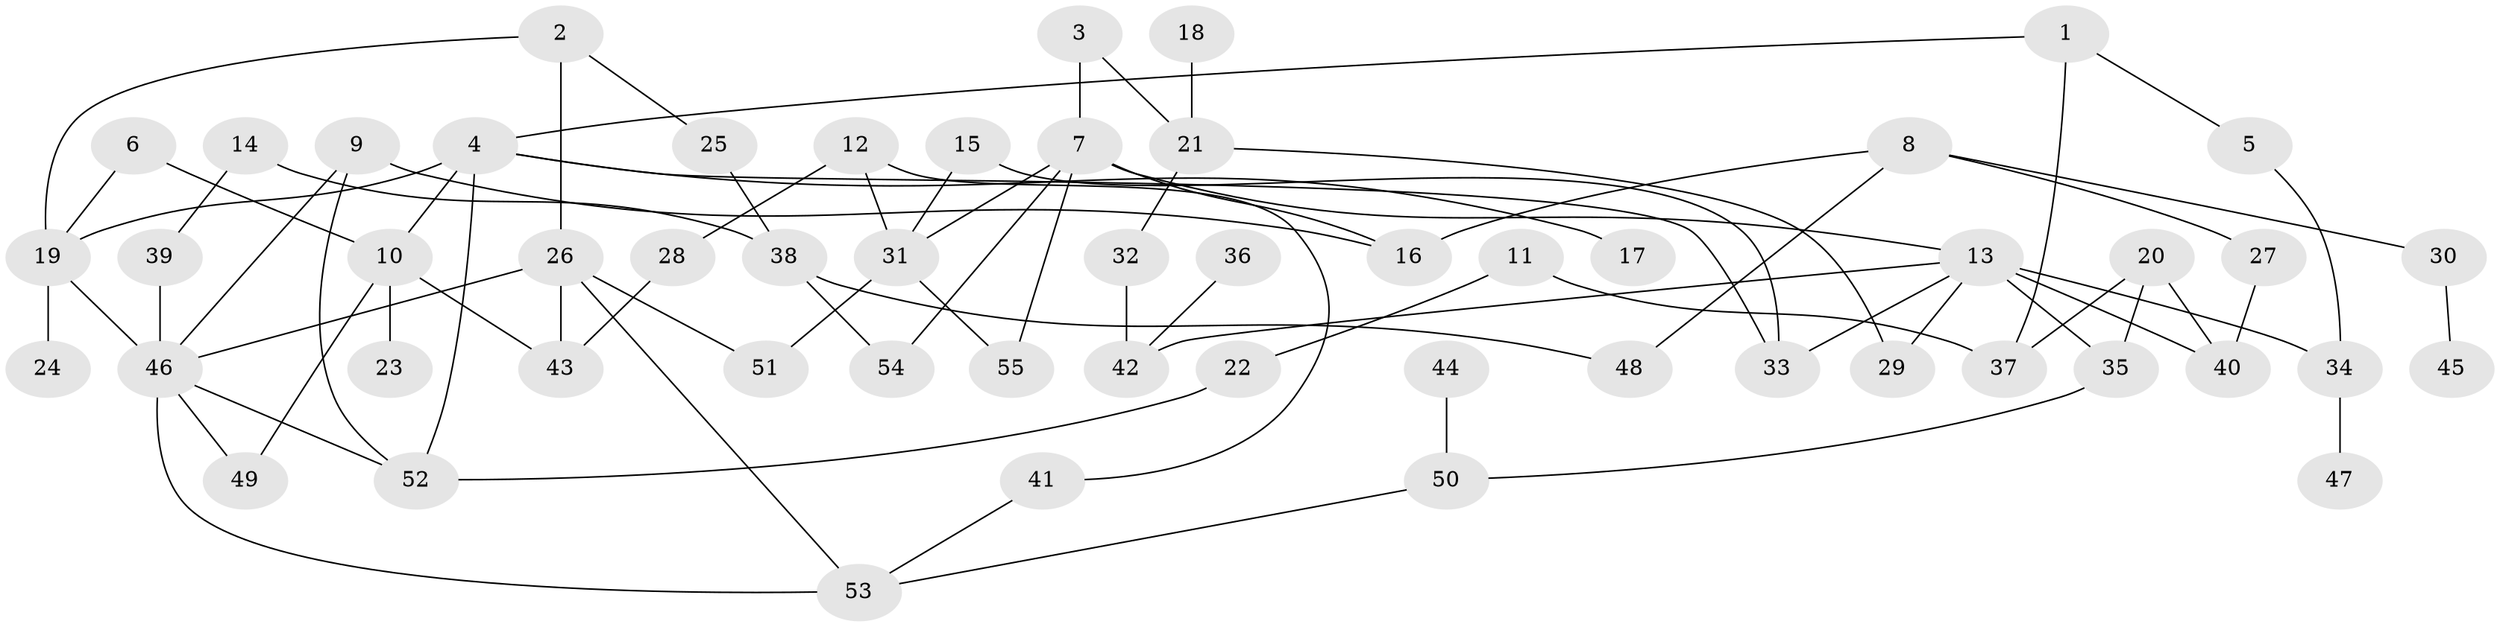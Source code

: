 // original degree distribution, {7: 0.02727272727272727, 3: 0.19090909090909092, 2: 0.36363636363636365, 5: 0.03636363636363636, 6: 0.00909090909090909, 8: 0.01818181818181818, 1: 0.2909090909090909, 4: 0.06363636363636363}
// Generated by graph-tools (version 1.1) at 2025/36/03/04/25 23:36:11]
// undirected, 55 vertices, 78 edges
graph export_dot {
  node [color=gray90,style=filled];
  1;
  2;
  3;
  4;
  5;
  6;
  7;
  8;
  9;
  10;
  11;
  12;
  13;
  14;
  15;
  16;
  17;
  18;
  19;
  20;
  21;
  22;
  23;
  24;
  25;
  26;
  27;
  28;
  29;
  30;
  31;
  32;
  33;
  34;
  35;
  36;
  37;
  38;
  39;
  40;
  41;
  42;
  43;
  44;
  45;
  46;
  47;
  48;
  49;
  50;
  51;
  52;
  53;
  54;
  55;
  1 -- 4 [weight=1.0];
  1 -- 5 [weight=1.0];
  1 -- 37 [weight=1.0];
  2 -- 19 [weight=1.0];
  2 -- 25 [weight=1.0];
  2 -- 26 [weight=1.0];
  3 -- 7 [weight=1.0];
  3 -- 21 [weight=1.0];
  4 -- 10 [weight=1.0];
  4 -- 17 [weight=1.0];
  4 -- 19 [weight=1.0];
  4 -- 33 [weight=1.0];
  4 -- 52 [weight=1.0];
  5 -- 34 [weight=1.0];
  6 -- 10 [weight=1.0];
  6 -- 19 [weight=1.0];
  7 -- 13 [weight=1.0];
  7 -- 16 [weight=1.0];
  7 -- 31 [weight=1.0];
  7 -- 54 [weight=1.0];
  7 -- 55 [weight=1.0];
  8 -- 16 [weight=1.0];
  8 -- 27 [weight=1.0];
  8 -- 30 [weight=1.0];
  8 -- 48 [weight=1.0];
  9 -- 16 [weight=1.0];
  9 -- 46 [weight=1.0];
  9 -- 52 [weight=1.0];
  10 -- 23 [weight=1.0];
  10 -- 43 [weight=1.0];
  10 -- 49 [weight=1.0];
  11 -- 22 [weight=1.0];
  11 -- 37 [weight=1.0];
  12 -- 28 [weight=1.0];
  12 -- 31 [weight=1.0];
  12 -- 41 [weight=1.0];
  13 -- 29 [weight=1.0];
  13 -- 33 [weight=1.0];
  13 -- 34 [weight=1.0];
  13 -- 35 [weight=1.0];
  13 -- 40 [weight=1.0];
  13 -- 42 [weight=1.0];
  14 -- 38 [weight=1.0];
  14 -- 39 [weight=1.0];
  15 -- 31 [weight=1.0];
  15 -- 33 [weight=1.0];
  18 -- 21 [weight=1.0];
  19 -- 24 [weight=1.0];
  19 -- 46 [weight=1.0];
  20 -- 35 [weight=1.0];
  20 -- 37 [weight=1.0];
  20 -- 40 [weight=1.0];
  21 -- 29 [weight=1.0];
  21 -- 32 [weight=1.0];
  22 -- 52 [weight=1.0];
  25 -- 38 [weight=1.0];
  26 -- 43 [weight=1.0];
  26 -- 46 [weight=1.0];
  26 -- 51 [weight=1.0];
  26 -- 53 [weight=1.0];
  27 -- 40 [weight=1.0];
  28 -- 43 [weight=1.0];
  30 -- 45 [weight=1.0];
  31 -- 51 [weight=1.0];
  31 -- 55 [weight=1.0];
  32 -- 42 [weight=1.0];
  34 -- 47 [weight=1.0];
  35 -- 50 [weight=1.0];
  36 -- 42 [weight=1.0];
  38 -- 48 [weight=1.0];
  38 -- 54 [weight=1.0];
  39 -- 46 [weight=1.0];
  41 -- 53 [weight=1.0];
  44 -- 50 [weight=1.0];
  46 -- 49 [weight=1.0];
  46 -- 52 [weight=1.0];
  46 -- 53 [weight=1.0];
  50 -- 53 [weight=1.0];
}
